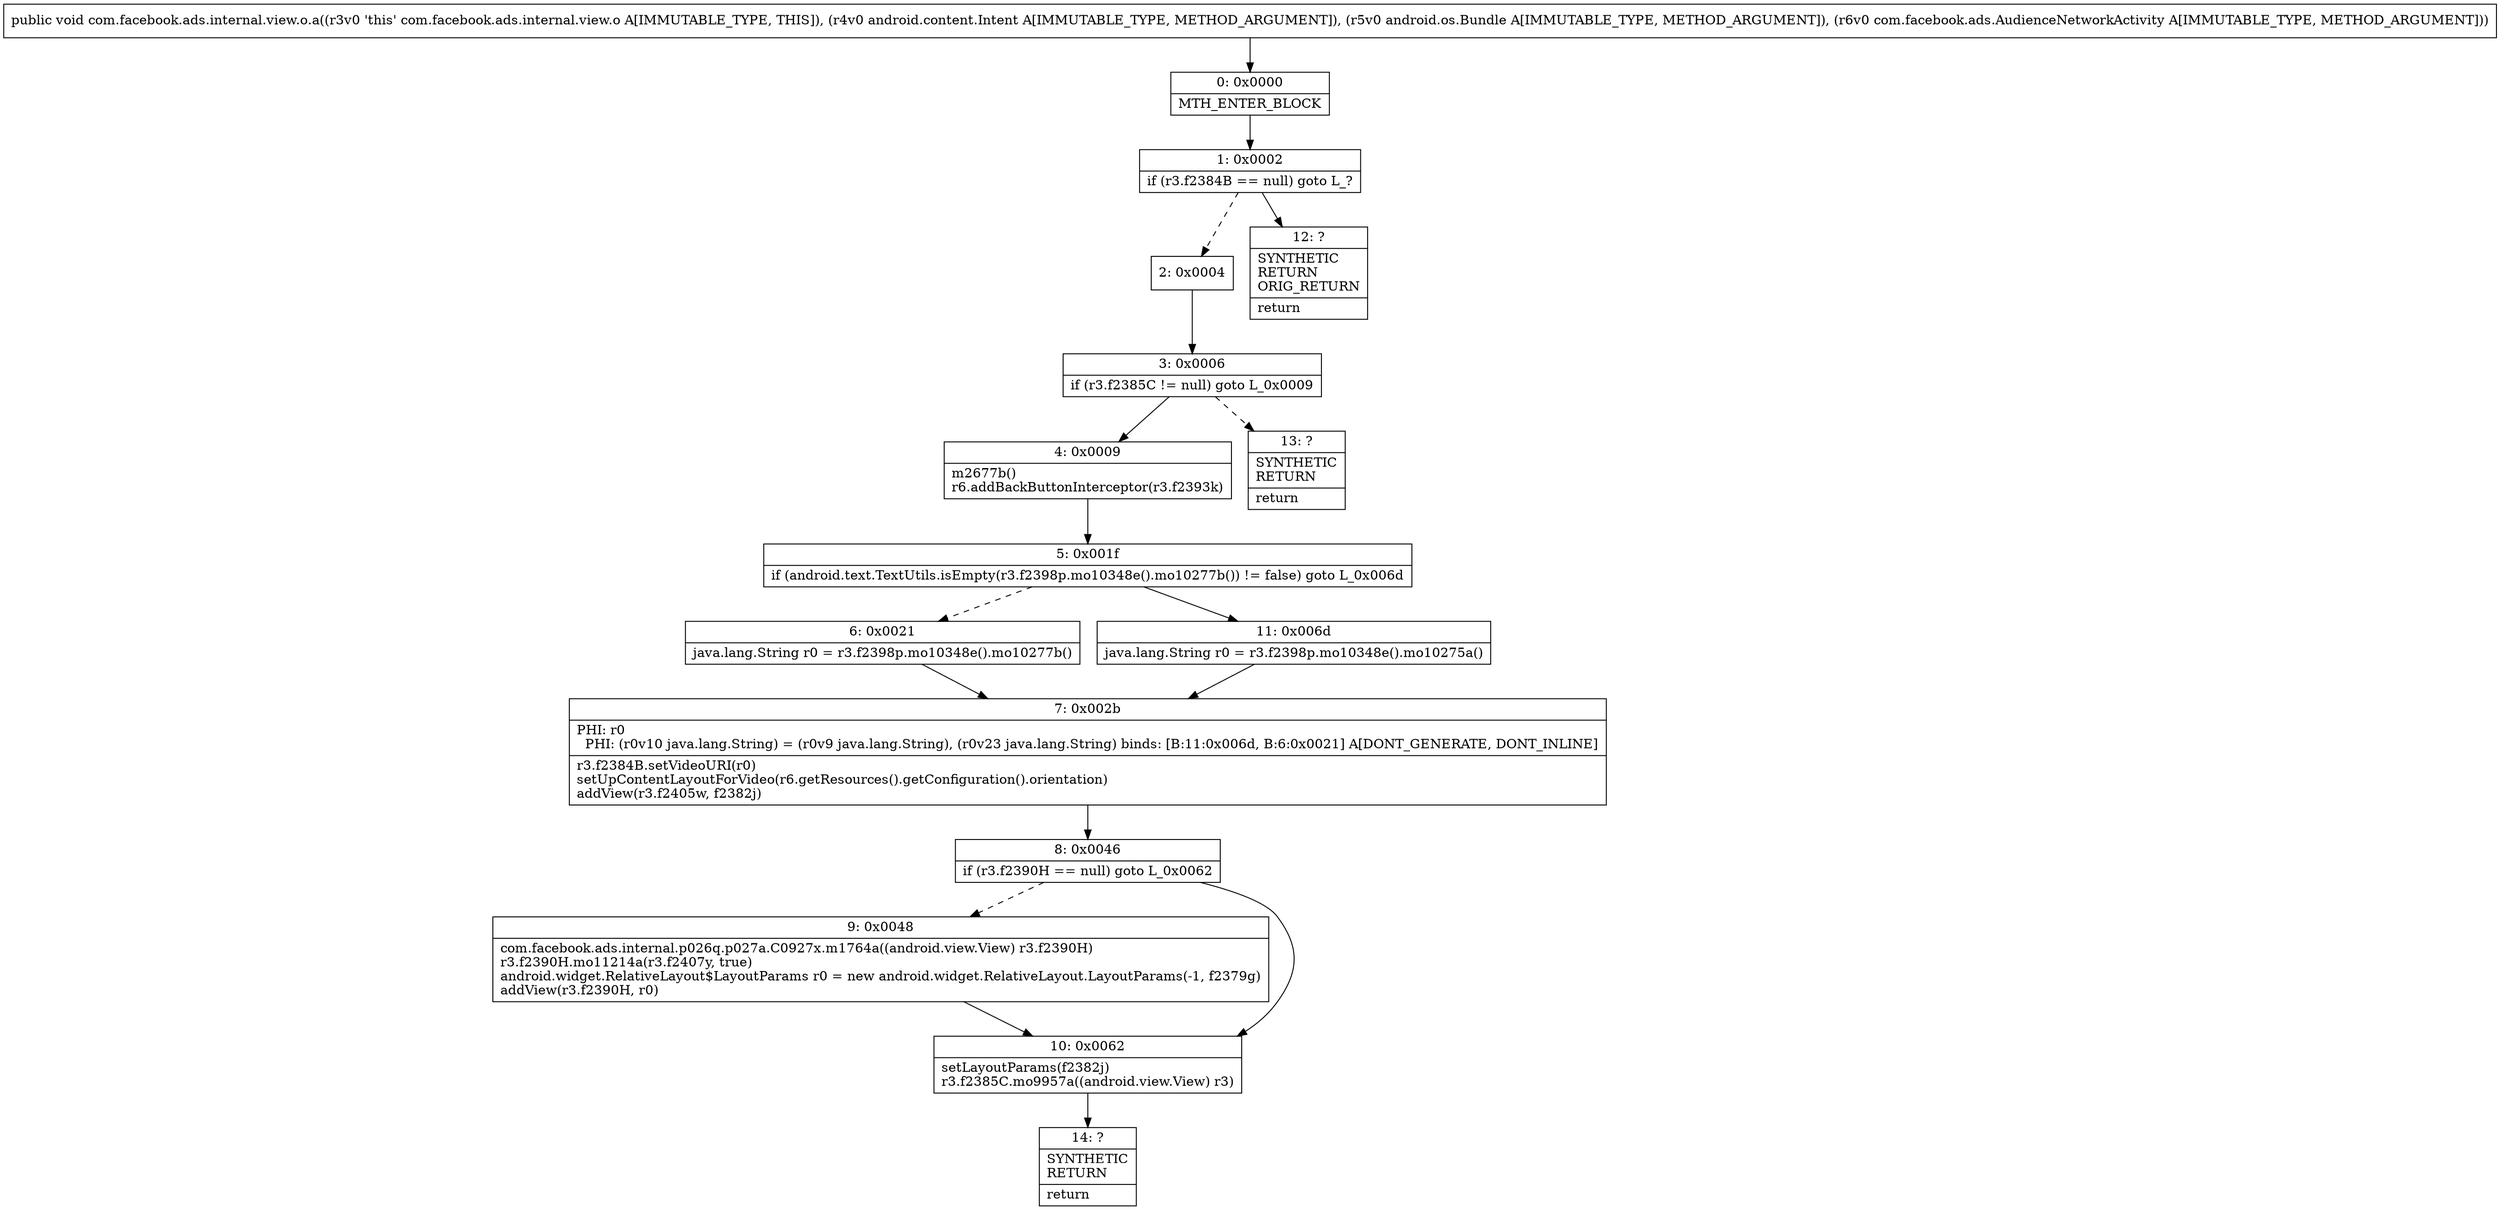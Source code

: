 digraph "CFG forcom.facebook.ads.internal.view.o.a(Landroid\/content\/Intent;Landroid\/os\/Bundle;Lcom\/facebook\/ads\/AudienceNetworkActivity;)V" {
Node_0 [shape=record,label="{0\:\ 0x0000|MTH_ENTER_BLOCK\l}"];
Node_1 [shape=record,label="{1\:\ 0x0002|if (r3.f2384B == null) goto L_?\l}"];
Node_2 [shape=record,label="{2\:\ 0x0004}"];
Node_3 [shape=record,label="{3\:\ 0x0006|if (r3.f2385C != null) goto L_0x0009\l}"];
Node_4 [shape=record,label="{4\:\ 0x0009|m2677b()\lr6.addBackButtonInterceptor(r3.f2393k)\l}"];
Node_5 [shape=record,label="{5\:\ 0x001f|if (android.text.TextUtils.isEmpty(r3.f2398p.mo10348e().mo10277b()) != false) goto L_0x006d\l}"];
Node_6 [shape=record,label="{6\:\ 0x0021|java.lang.String r0 = r3.f2398p.mo10348e().mo10277b()\l}"];
Node_7 [shape=record,label="{7\:\ 0x002b|PHI: r0 \l  PHI: (r0v10 java.lang.String) = (r0v9 java.lang.String), (r0v23 java.lang.String) binds: [B:11:0x006d, B:6:0x0021] A[DONT_GENERATE, DONT_INLINE]\l|r3.f2384B.setVideoURI(r0)\lsetUpContentLayoutForVideo(r6.getResources().getConfiguration().orientation)\laddView(r3.f2405w, f2382j)\l}"];
Node_8 [shape=record,label="{8\:\ 0x0046|if (r3.f2390H == null) goto L_0x0062\l}"];
Node_9 [shape=record,label="{9\:\ 0x0048|com.facebook.ads.internal.p026q.p027a.C0927x.m1764a((android.view.View) r3.f2390H)\lr3.f2390H.mo11214a(r3.f2407y, true)\landroid.widget.RelativeLayout$LayoutParams r0 = new android.widget.RelativeLayout.LayoutParams(\-1, f2379g)\laddView(r3.f2390H, r0)\l}"];
Node_10 [shape=record,label="{10\:\ 0x0062|setLayoutParams(f2382j)\lr3.f2385C.mo9957a((android.view.View) r3)\l}"];
Node_11 [shape=record,label="{11\:\ 0x006d|java.lang.String r0 = r3.f2398p.mo10348e().mo10275a()\l}"];
Node_12 [shape=record,label="{12\:\ ?|SYNTHETIC\lRETURN\lORIG_RETURN\l|return\l}"];
Node_13 [shape=record,label="{13\:\ ?|SYNTHETIC\lRETURN\l|return\l}"];
Node_14 [shape=record,label="{14\:\ ?|SYNTHETIC\lRETURN\l|return\l}"];
MethodNode[shape=record,label="{public void com.facebook.ads.internal.view.o.a((r3v0 'this' com.facebook.ads.internal.view.o A[IMMUTABLE_TYPE, THIS]), (r4v0 android.content.Intent A[IMMUTABLE_TYPE, METHOD_ARGUMENT]), (r5v0 android.os.Bundle A[IMMUTABLE_TYPE, METHOD_ARGUMENT]), (r6v0 com.facebook.ads.AudienceNetworkActivity A[IMMUTABLE_TYPE, METHOD_ARGUMENT])) }"];
MethodNode -> Node_0;
Node_0 -> Node_1;
Node_1 -> Node_2[style=dashed];
Node_1 -> Node_12;
Node_2 -> Node_3;
Node_3 -> Node_4;
Node_3 -> Node_13[style=dashed];
Node_4 -> Node_5;
Node_5 -> Node_6[style=dashed];
Node_5 -> Node_11;
Node_6 -> Node_7;
Node_7 -> Node_8;
Node_8 -> Node_9[style=dashed];
Node_8 -> Node_10;
Node_9 -> Node_10;
Node_10 -> Node_14;
Node_11 -> Node_7;
}

